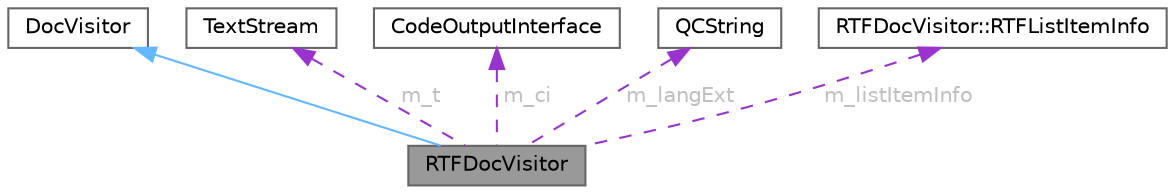 digraph "RTFDocVisitor"
{
 // INTERACTIVE_SVG=YES
 // LATEX_PDF_SIZE
  bgcolor="transparent";
  edge [fontname=Helvetica,fontsize=10,labelfontname=Helvetica,labelfontsize=10];
  node [fontname=Helvetica,fontsize=10,shape=box,height=0.2,width=0.4];
  Node1 [label="RTFDocVisitor",height=0.2,width=0.4,color="gray40", fillcolor="grey60", style="filled", fontcolor="black",tooltip="Concrete visitor implementation for RTF output."];
  Node2 -> Node1 [dir="back",color="steelblue1",style="solid"];
  Node2 [label="DocVisitor",height=0.2,width=0.4,color="gray40", fillcolor="white", style="filled",URL="$d0/d78/class_doc_visitor.html",tooltip="Helper base class for functionality shared by all visitors."];
  Node3 -> Node1 [dir="back",color="darkorchid3",style="dashed",label=" m_t",fontcolor="grey" ];
  Node3 [label="TextStream",height=0.2,width=0.4,color="gray40", fillcolor="white", style="filled",URL="$d3/d30/class_text_stream.html",tooltip="Text streaming class that buffers data."];
  Node4 -> Node1 [dir="back",color="darkorchid3",style="dashed",label=" m_ci",fontcolor="grey" ];
  Node4 [label="CodeOutputInterface",height=0.2,width=0.4,color="gray40", fillcolor="white", style="filled",URL="$d5/d9c/class_code_output_interface.html",tooltip="Output interface for code parser."];
  Node5 -> Node1 [dir="back",color="darkorchid3",style="dashed",label=" m_langExt",fontcolor="grey" ];
  Node5 [label="QCString",height=0.2,width=0.4,color="gray40", fillcolor="white", style="filled",URL="$d9/d45/class_q_c_string.html",tooltip="This is an alternative implementation of QCString."];
  Node6 -> Node1 [dir="back",color="darkorchid3",style="dashed",label=" m_listItemInfo",fontcolor="grey" ];
  Node6 [label="RTFDocVisitor::RTFListItemInfo",height=0.2,width=0.4,color="gray40", fillcolor="white", style="filled",URL="$d9/d88/struct_r_t_f_doc_visitor_1_1_r_t_f_list_item_info.html",tooltip=" "];
}
